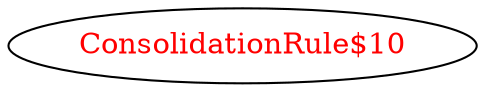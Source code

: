 digraph dependencyGraph {
 concentrate=true;
 ranksep="2.0";
 rankdir="LR"; 
 splines="ortho";
"ConsolidationRule$10" [fontcolor="red"];
}